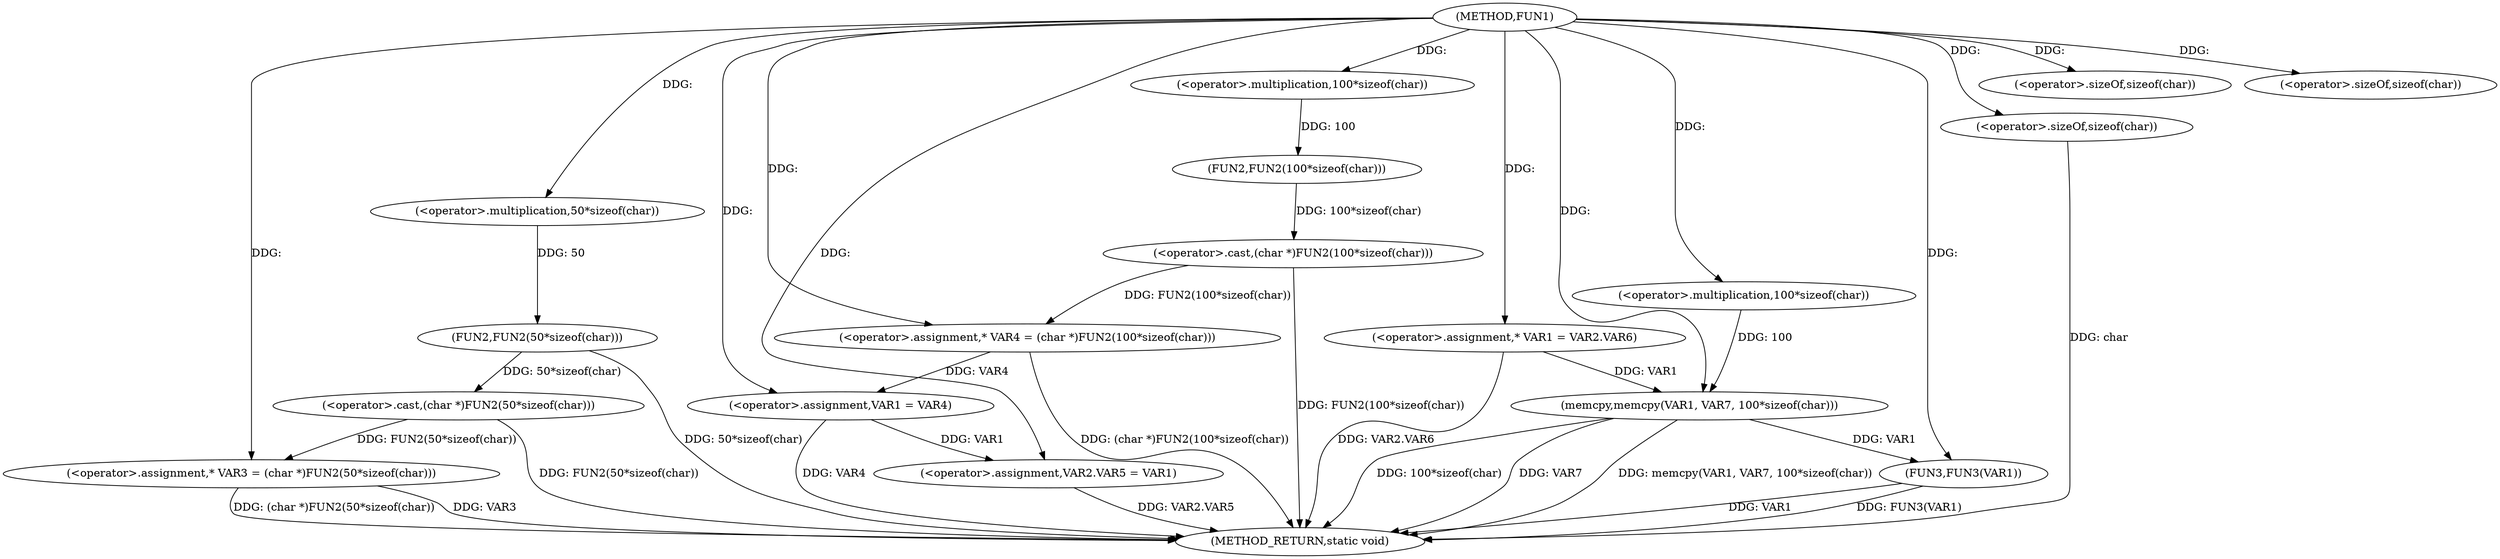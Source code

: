 digraph FUN1 {  
"1000100" [label = "(METHOD,FUN1)" ]
"1000150" [label = "(METHOD_RETURN,static void)" ]
"1000105" [label = "(<operator>.assignment,* VAR3 = (char *)FUN2(50*sizeof(char)))" ]
"1000107" [label = "(<operator>.cast,(char *)FUN2(50*sizeof(char)))" ]
"1000109" [label = "(FUN2,FUN2(50*sizeof(char)))" ]
"1000110" [label = "(<operator>.multiplication,50*sizeof(char))" ]
"1000112" [label = "(<operator>.sizeOf,sizeof(char))" ]
"1000115" [label = "(<operator>.assignment,* VAR4 = (char *)FUN2(100*sizeof(char)))" ]
"1000117" [label = "(<operator>.cast,(char *)FUN2(100*sizeof(char)))" ]
"1000119" [label = "(FUN2,FUN2(100*sizeof(char)))" ]
"1000120" [label = "(<operator>.multiplication,100*sizeof(char))" ]
"1000122" [label = "(<operator>.sizeOf,sizeof(char))" ]
"1000124" [label = "(<operator>.assignment,VAR1 = VAR4)" ]
"1000127" [label = "(<operator>.assignment,VAR2.VAR5 = VAR1)" ]
"1000134" [label = "(<operator>.assignment,* VAR1 = VAR2.VAR6)" ]
"1000141" [label = "(memcpy,memcpy(VAR1, VAR7, 100*sizeof(char)))" ]
"1000144" [label = "(<operator>.multiplication,100*sizeof(char))" ]
"1000146" [label = "(<operator>.sizeOf,sizeof(char))" ]
"1000148" [label = "(FUN3,FUN3(VAR1))" ]
  "1000115" -> "1000150"  [ label = "DDG: (char *)FUN2(100*sizeof(char))"] 
  "1000124" -> "1000150"  [ label = "DDG: VAR4"] 
  "1000105" -> "1000150"  [ label = "DDG: (char *)FUN2(50*sizeof(char))"] 
  "1000141" -> "1000150"  [ label = "DDG: memcpy(VAR1, VAR7, 100*sizeof(char))"] 
  "1000109" -> "1000150"  [ label = "DDG: 50*sizeof(char)"] 
  "1000127" -> "1000150"  [ label = "DDG: VAR2.VAR5"] 
  "1000117" -> "1000150"  [ label = "DDG: FUN2(100*sizeof(char))"] 
  "1000146" -> "1000150"  [ label = "DDG: char"] 
  "1000141" -> "1000150"  [ label = "DDG: 100*sizeof(char)"] 
  "1000148" -> "1000150"  [ label = "DDG: VAR1"] 
  "1000148" -> "1000150"  [ label = "DDG: FUN3(VAR1)"] 
  "1000141" -> "1000150"  [ label = "DDG: VAR7"] 
  "1000134" -> "1000150"  [ label = "DDG: VAR2.VAR6"] 
  "1000105" -> "1000150"  [ label = "DDG: VAR3"] 
  "1000107" -> "1000150"  [ label = "DDG: FUN2(50*sizeof(char))"] 
  "1000107" -> "1000105"  [ label = "DDG: FUN2(50*sizeof(char))"] 
  "1000100" -> "1000105"  [ label = "DDG: "] 
  "1000109" -> "1000107"  [ label = "DDG: 50*sizeof(char)"] 
  "1000110" -> "1000109"  [ label = "DDG: 50"] 
  "1000100" -> "1000110"  [ label = "DDG: "] 
  "1000100" -> "1000112"  [ label = "DDG: "] 
  "1000117" -> "1000115"  [ label = "DDG: FUN2(100*sizeof(char))"] 
  "1000100" -> "1000115"  [ label = "DDG: "] 
  "1000119" -> "1000117"  [ label = "DDG: 100*sizeof(char)"] 
  "1000120" -> "1000119"  [ label = "DDG: 100"] 
  "1000100" -> "1000120"  [ label = "DDG: "] 
  "1000100" -> "1000122"  [ label = "DDG: "] 
  "1000115" -> "1000124"  [ label = "DDG: VAR4"] 
  "1000100" -> "1000124"  [ label = "DDG: "] 
  "1000124" -> "1000127"  [ label = "DDG: VAR1"] 
  "1000100" -> "1000127"  [ label = "DDG: "] 
  "1000100" -> "1000134"  [ label = "DDG: "] 
  "1000134" -> "1000141"  [ label = "DDG: VAR1"] 
  "1000100" -> "1000141"  [ label = "DDG: "] 
  "1000144" -> "1000141"  [ label = "DDG: 100"] 
  "1000100" -> "1000144"  [ label = "DDG: "] 
  "1000100" -> "1000146"  [ label = "DDG: "] 
  "1000141" -> "1000148"  [ label = "DDG: VAR1"] 
  "1000100" -> "1000148"  [ label = "DDG: "] 
}
